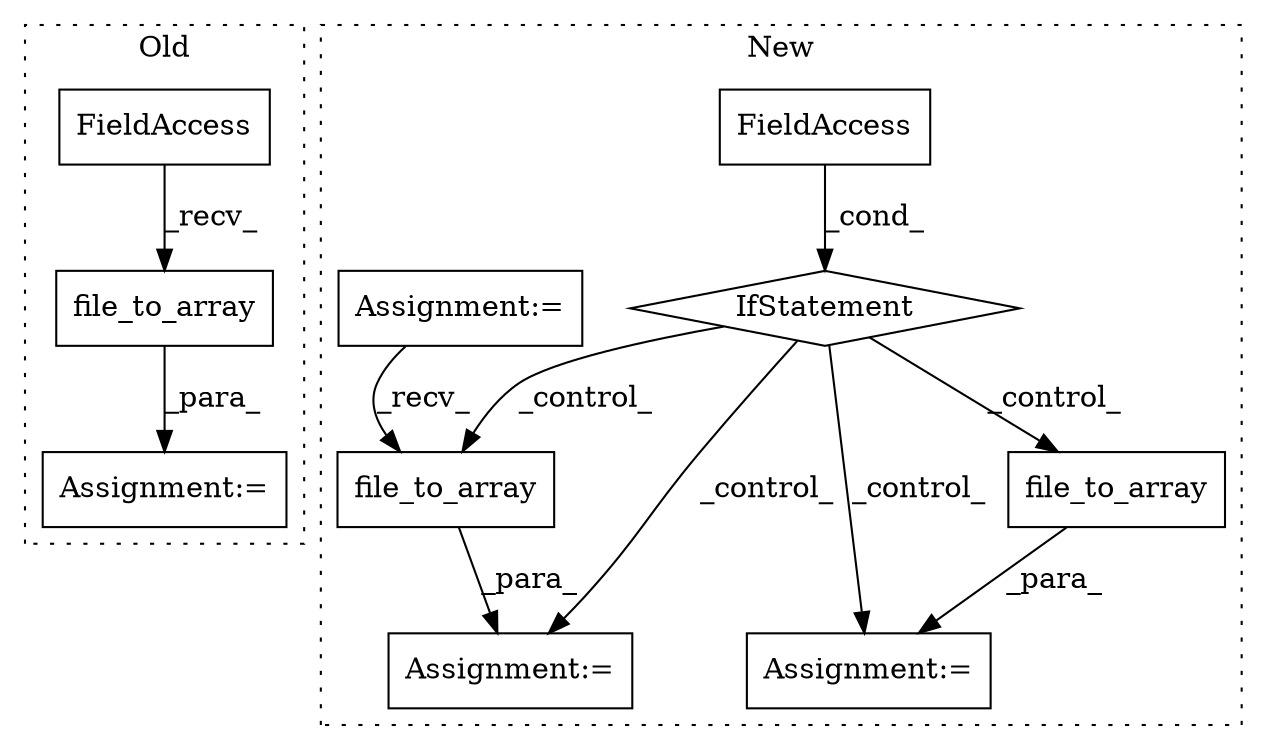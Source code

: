 digraph G {
subgraph cluster0 {
1 [label="file_to_array" a="32" s="6461,6483" l="14,1" shape="box"];
3 [label="FieldAccess" a="22" s="6420" l="11" shape="box"];
10 [label="Assignment:=" a="7" s="6419" l="1" shape="box"];
label = "Old";
style="dotted";
}
subgraph cluster1 {
2 [label="file_to_array" a="32" s="12047,12069" l="14,1" shape="box"];
4 [label="FieldAccess" a="22" s="11920" l="32" shape="box"];
5 [label="file_to_array" a="32" s="11993,12015" l="14,1" shape="box"];
6 [label="IfStatement" a="25" s="11916,11952" l="4,2" shape="diamond"];
7 [label="Assignment:=" a="7" s="11301" l="23" shape="box"];
8 [label="Assignment:=" a="7" s="12046" l="1" shape="box"];
9 [label="Assignment:=" a="7" s="11968" l="1" shape="box"];
label = "New";
style="dotted";
}
1 -> 10 [label="_para_"];
2 -> 8 [label="_para_"];
3 -> 1 [label="_recv_"];
4 -> 6 [label="_cond_"];
5 -> 9 [label="_para_"];
6 -> 9 [label="_control_"];
6 -> 8 [label="_control_"];
6 -> 2 [label="_control_"];
6 -> 5 [label="_control_"];
7 -> 5 [label="_recv_"];
}